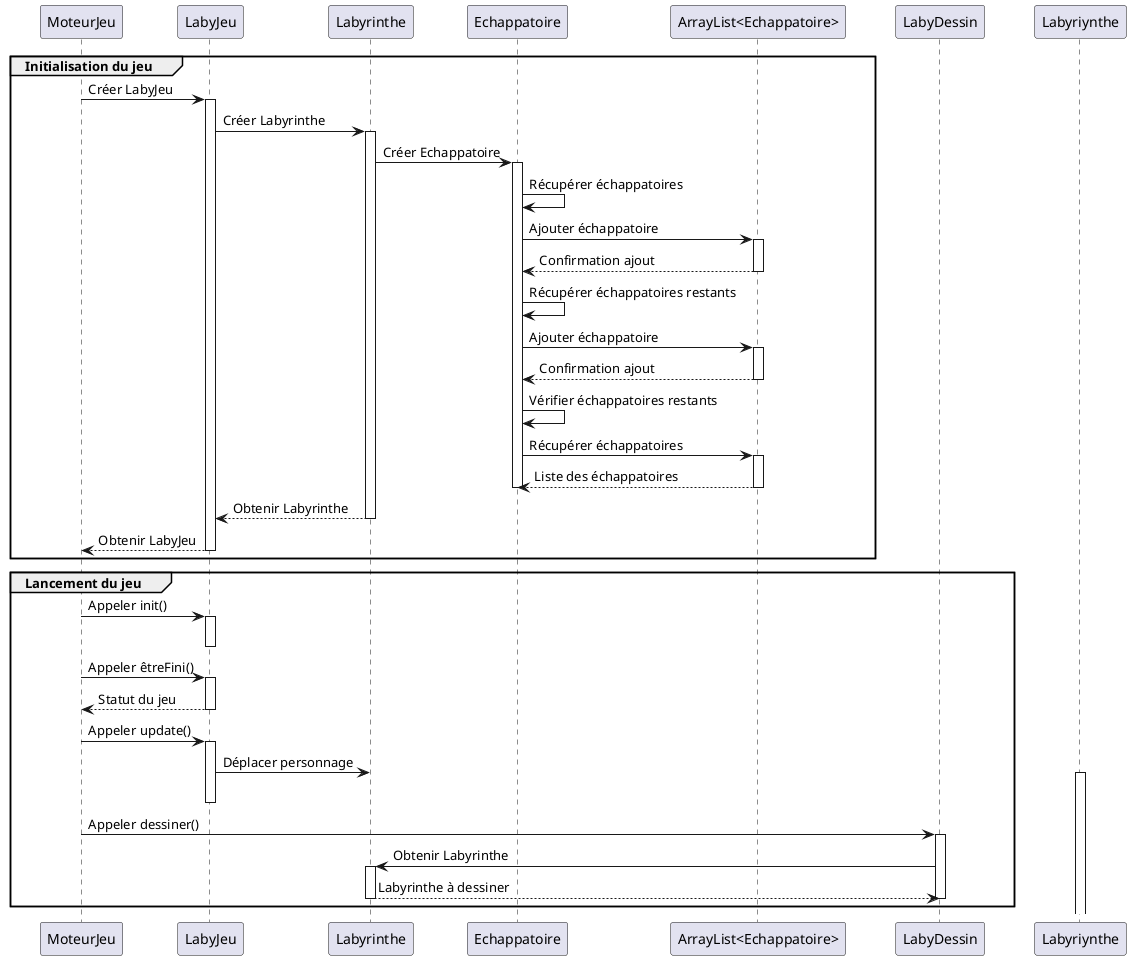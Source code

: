 @startuml
skinparam participantPadding 20

participant "MoteurJeu" as MoteurJeu
participant "LabyJeu" as LabyJeu
participant "Labyrinthe" as Labyrinthe
participant "Echappatoire" as Echappatoire
participant "ArrayList<Echappatoire>" as ArrayList
participant "LabyDessin" as LabyDessin

group Initialisation du jeu
  MoteurJeu -> LabyJeu: Créer LabyJeu
  activate LabyJeu
  LabyJeu -> Labyrinthe: Créer Labyrinthe
  activate Labyrinthe
  Labyrinthe -> Echappatoire: Créer Echappatoire
  activate Echappatoire
  Echappatoire -> Echappatoire: Récupérer échappatoires
  Echappatoire -> ArrayList: Ajouter échappatoire
  activate ArrayList
  ArrayList --> Echappatoire: Confirmation ajout
  deactivate ArrayList
  Echappatoire -> Echappatoire: Récupérer échappatoires restants
  Echappatoire -> ArrayList: Ajouter échappatoire
  activate ArrayList
  ArrayList --> Echappatoire: Confirmation ajout
  deactivate ArrayList
  Echappatoire -> Echappatoire: Vérifier échappatoires restants
  Echappatoire -> ArrayList: Récupérer échappatoires
  activate ArrayList
  ArrayList --> Echappatoire: Liste des échappatoires
  deactivate ArrayList
  deactivate Echappatoire
  Labyrinthe --> LabyJeu: Obtenir Labyrinthe
  deactivate Labyrinthe
  LabyJeu --> MoteurJeu: Obtenir LabyJeu
  deactivate LabyJeu
end group

group Lancement du jeu
  MoteurJeu -> LabyJeu: Appeler init()
  activate LabyJeu
  deactivate LabyJeu

  MoteurJeu -> LabyJeu: Appeler êtreFini()
  activate LabyJeu
  LabyJeu --> MoteurJeu: Statut du jeu
  deactivate LabyJeu

  MoteurJeu -> LabyJeu: Appeler update()
  activate LabyJeu
  LabyJeu -> Labyrinthe: Déplacer personnage
  activate Labyriynthe
  deactivate Labyrinthe
  deactivate LabyJeu

  MoteurJeu -> LabyDessin: Appeler dessiner()
  activate LabyDessin
  LabyDessin -> Labyrinthe: Obtenir Labyrinthe
  activate Labyrinthe
  Labyrinthe --> LabyDessin: Labyrinthe à dessiner
  deactivate Labyrinthe
  deactivate LabyDessin
end group

@enduml
